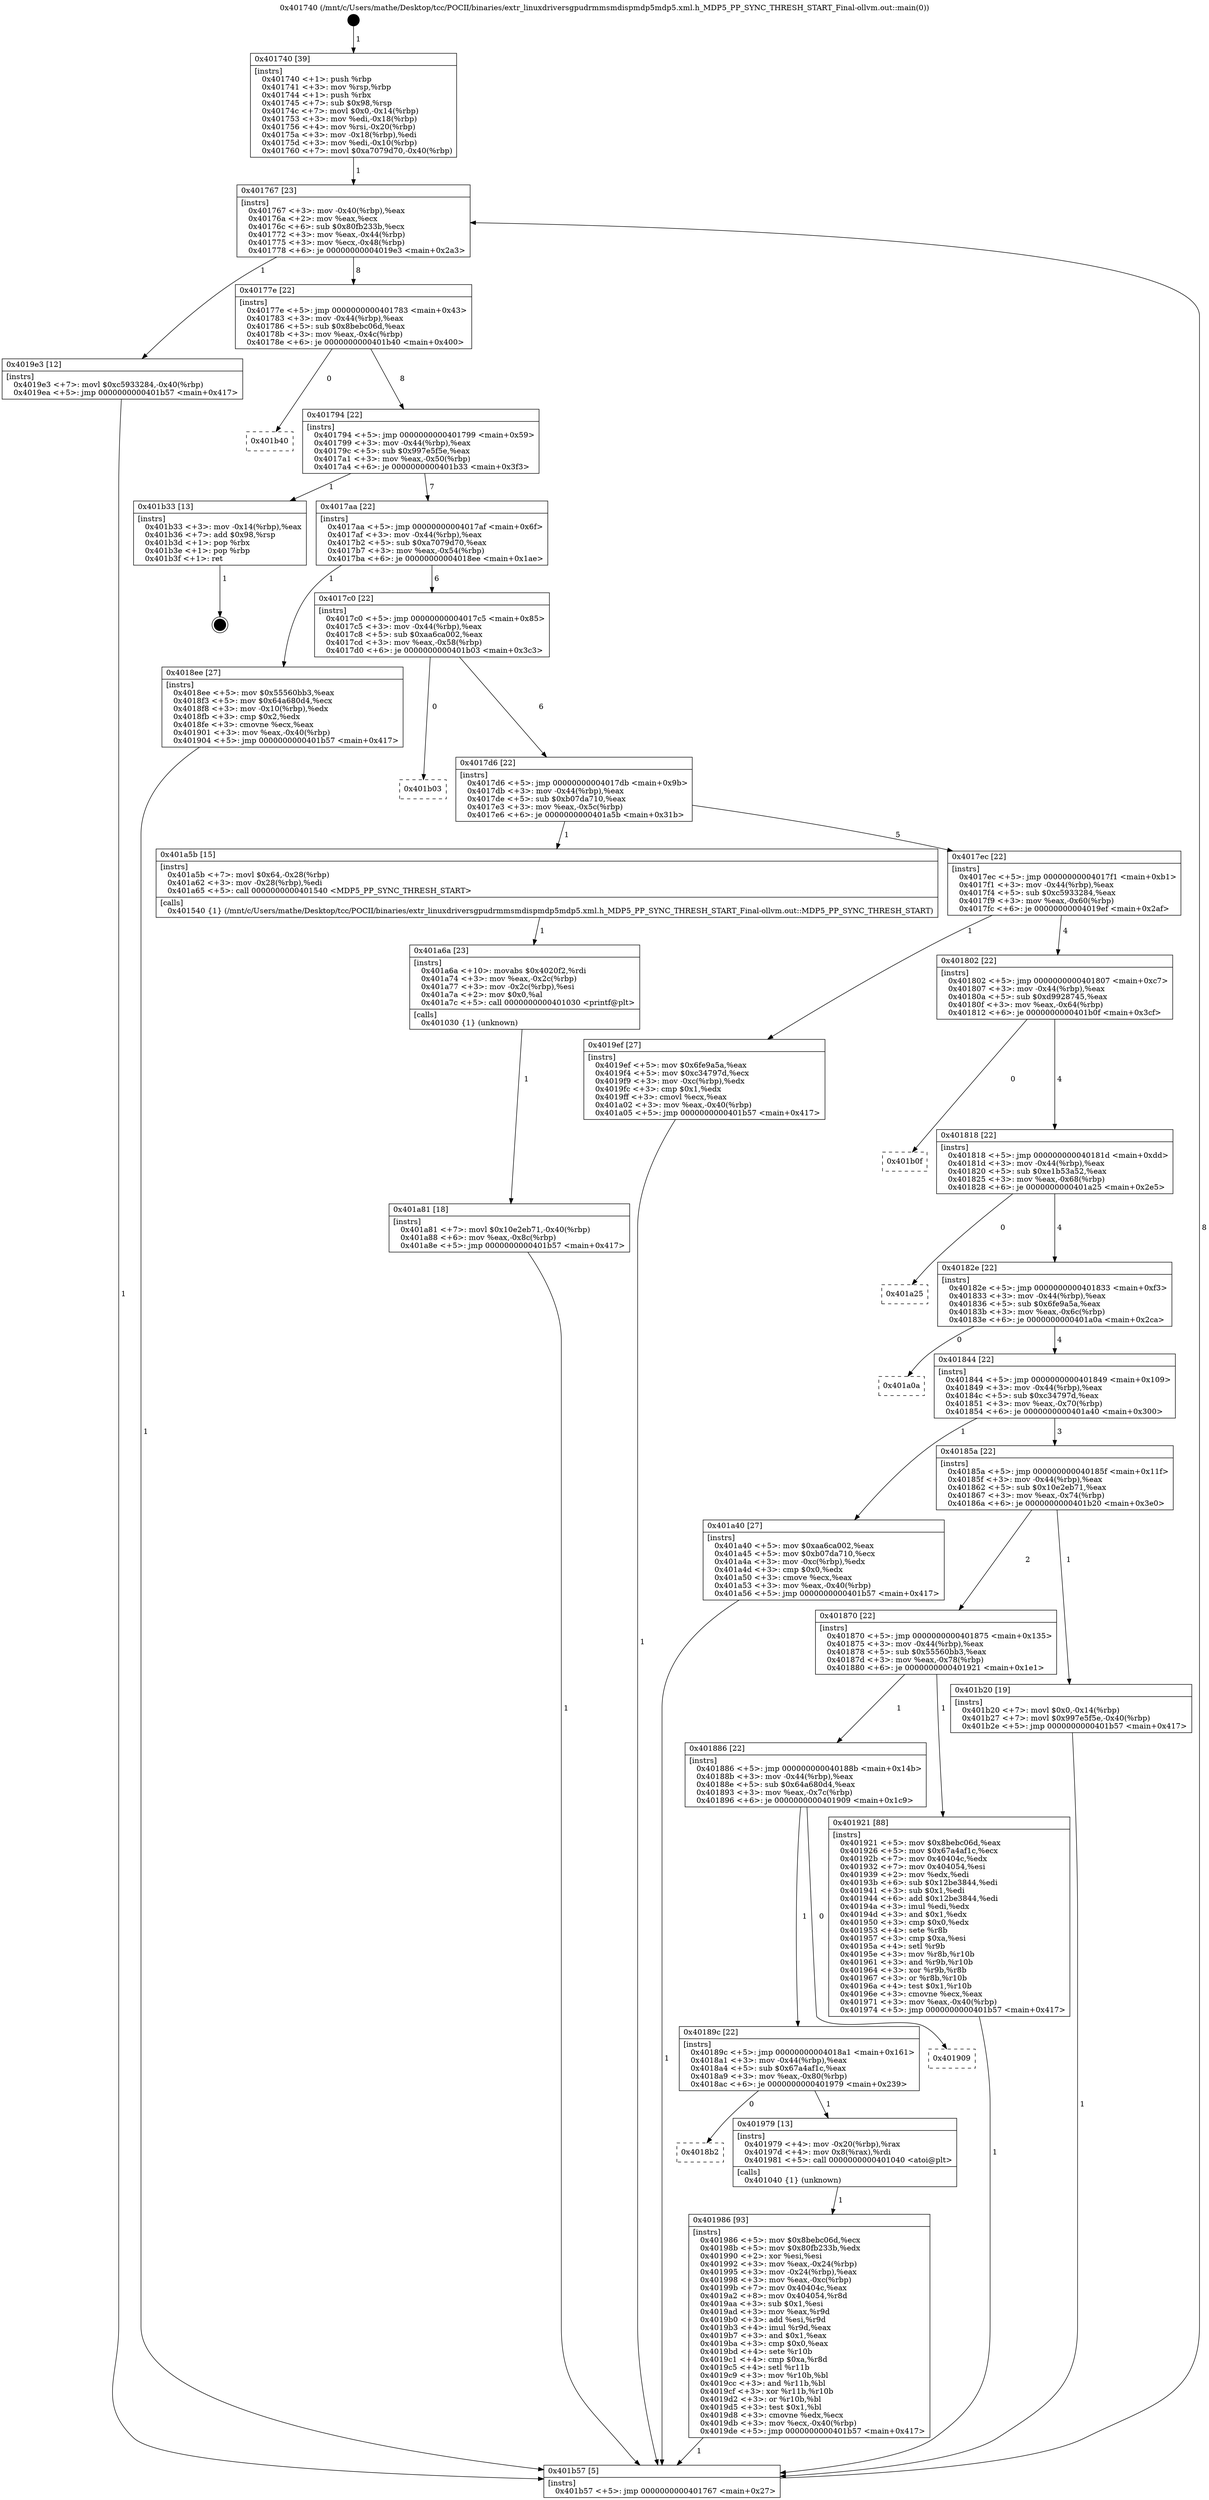 digraph "0x401740" {
  label = "0x401740 (/mnt/c/Users/mathe/Desktop/tcc/POCII/binaries/extr_linuxdriversgpudrmmsmdispmdp5mdp5.xml.h_MDP5_PP_SYNC_THRESH_START_Final-ollvm.out::main(0))"
  labelloc = "t"
  node[shape=record]

  Entry [label="",width=0.3,height=0.3,shape=circle,fillcolor=black,style=filled]
  "0x401767" [label="{
     0x401767 [23]\l
     | [instrs]\l
     &nbsp;&nbsp;0x401767 \<+3\>: mov -0x40(%rbp),%eax\l
     &nbsp;&nbsp;0x40176a \<+2\>: mov %eax,%ecx\l
     &nbsp;&nbsp;0x40176c \<+6\>: sub $0x80fb233b,%ecx\l
     &nbsp;&nbsp;0x401772 \<+3\>: mov %eax,-0x44(%rbp)\l
     &nbsp;&nbsp;0x401775 \<+3\>: mov %ecx,-0x48(%rbp)\l
     &nbsp;&nbsp;0x401778 \<+6\>: je 00000000004019e3 \<main+0x2a3\>\l
  }"]
  "0x4019e3" [label="{
     0x4019e3 [12]\l
     | [instrs]\l
     &nbsp;&nbsp;0x4019e3 \<+7\>: movl $0xc5933284,-0x40(%rbp)\l
     &nbsp;&nbsp;0x4019ea \<+5\>: jmp 0000000000401b57 \<main+0x417\>\l
  }"]
  "0x40177e" [label="{
     0x40177e [22]\l
     | [instrs]\l
     &nbsp;&nbsp;0x40177e \<+5\>: jmp 0000000000401783 \<main+0x43\>\l
     &nbsp;&nbsp;0x401783 \<+3\>: mov -0x44(%rbp),%eax\l
     &nbsp;&nbsp;0x401786 \<+5\>: sub $0x8bebc06d,%eax\l
     &nbsp;&nbsp;0x40178b \<+3\>: mov %eax,-0x4c(%rbp)\l
     &nbsp;&nbsp;0x40178e \<+6\>: je 0000000000401b40 \<main+0x400\>\l
  }"]
  Exit [label="",width=0.3,height=0.3,shape=circle,fillcolor=black,style=filled,peripheries=2]
  "0x401b40" [label="{
     0x401b40\l
  }", style=dashed]
  "0x401794" [label="{
     0x401794 [22]\l
     | [instrs]\l
     &nbsp;&nbsp;0x401794 \<+5\>: jmp 0000000000401799 \<main+0x59\>\l
     &nbsp;&nbsp;0x401799 \<+3\>: mov -0x44(%rbp),%eax\l
     &nbsp;&nbsp;0x40179c \<+5\>: sub $0x997e5f5e,%eax\l
     &nbsp;&nbsp;0x4017a1 \<+3\>: mov %eax,-0x50(%rbp)\l
     &nbsp;&nbsp;0x4017a4 \<+6\>: je 0000000000401b33 \<main+0x3f3\>\l
  }"]
  "0x401a81" [label="{
     0x401a81 [18]\l
     | [instrs]\l
     &nbsp;&nbsp;0x401a81 \<+7\>: movl $0x10e2eb71,-0x40(%rbp)\l
     &nbsp;&nbsp;0x401a88 \<+6\>: mov %eax,-0x8c(%rbp)\l
     &nbsp;&nbsp;0x401a8e \<+5\>: jmp 0000000000401b57 \<main+0x417\>\l
  }"]
  "0x401b33" [label="{
     0x401b33 [13]\l
     | [instrs]\l
     &nbsp;&nbsp;0x401b33 \<+3\>: mov -0x14(%rbp),%eax\l
     &nbsp;&nbsp;0x401b36 \<+7\>: add $0x98,%rsp\l
     &nbsp;&nbsp;0x401b3d \<+1\>: pop %rbx\l
     &nbsp;&nbsp;0x401b3e \<+1\>: pop %rbp\l
     &nbsp;&nbsp;0x401b3f \<+1\>: ret\l
  }"]
  "0x4017aa" [label="{
     0x4017aa [22]\l
     | [instrs]\l
     &nbsp;&nbsp;0x4017aa \<+5\>: jmp 00000000004017af \<main+0x6f\>\l
     &nbsp;&nbsp;0x4017af \<+3\>: mov -0x44(%rbp),%eax\l
     &nbsp;&nbsp;0x4017b2 \<+5\>: sub $0xa7079d70,%eax\l
     &nbsp;&nbsp;0x4017b7 \<+3\>: mov %eax,-0x54(%rbp)\l
     &nbsp;&nbsp;0x4017ba \<+6\>: je 00000000004018ee \<main+0x1ae\>\l
  }"]
  "0x401a6a" [label="{
     0x401a6a [23]\l
     | [instrs]\l
     &nbsp;&nbsp;0x401a6a \<+10\>: movabs $0x4020f2,%rdi\l
     &nbsp;&nbsp;0x401a74 \<+3\>: mov %eax,-0x2c(%rbp)\l
     &nbsp;&nbsp;0x401a77 \<+3\>: mov -0x2c(%rbp),%esi\l
     &nbsp;&nbsp;0x401a7a \<+2\>: mov $0x0,%al\l
     &nbsp;&nbsp;0x401a7c \<+5\>: call 0000000000401030 \<printf@plt\>\l
     | [calls]\l
     &nbsp;&nbsp;0x401030 \{1\} (unknown)\l
  }"]
  "0x4018ee" [label="{
     0x4018ee [27]\l
     | [instrs]\l
     &nbsp;&nbsp;0x4018ee \<+5\>: mov $0x55560bb3,%eax\l
     &nbsp;&nbsp;0x4018f3 \<+5\>: mov $0x64a680d4,%ecx\l
     &nbsp;&nbsp;0x4018f8 \<+3\>: mov -0x10(%rbp),%edx\l
     &nbsp;&nbsp;0x4018fb \<+3\>: cmp $0x2,%edx\l
     &nbsp;&nbsp;0x4018fe \<+3\>: cmovne %ecx,%eax\l
     &nbsp;&nbsp;0x401901 \<+3\>: mov %eax,-0x40(%rbp)\l
     &nbsp;&nbsp;0x401904 \<+5\>: jmp 0000000000401b57 \<main+0x417\>\l
  }"]
  "0x4017c0" [label="{
     0x4017c0 [22]\l
     | [instrs]\l
     &nbsp;&nbsp;0x4017c0 \<+5\>: jmp 00000000004017c5 \<main+0x85\>\l
     &nbsp;&nbsp;0x4017c5 \<+3\>: mov -0x44(%rbp),%eax\l
     &nbsp;&nbsp;0x4017c8 \<+5\>: sub $0xaa6ca002,%eax\l
     &nbsp;&nbsp;0x4017cd \<+3\>: mov %eax,-0x58(%rbp)\l
     &nbsp;&nbsp;0x4017d0 \<+6\>: je 0000000000401b03 \<main+0x3c3\>\l
  }"]
  "0x401b57" [label="{
     0x401b57 [5]\l
     | [instrs]\l
     &nbsp;&nbsp;0x401b57 \<+5\>: jmp 0000000000401767 \<main+0x27\>\l
  }"]
  "0x401740" [label="{
     0x401740 [39]\l
     | [instrs]\l
     &nbsp;&nbsp;0x401740 \<+1\>: push %rbp\l
     &nbsp;&nbsp;0x401741 \<+3\>: mov %rsp,%rbp\l
     &nbsp;&nbsp;0x401744 \<+1\>: push %rbx\l
     &nbsp;&nbsp;0x401745 \<+7\>: sub $0x98,%rsp\l
     &nbsp;&nbsp;0x40174c \<+7\>: movl $0x0,-0x14(%rbp)\l
     &nbsp;&nbsp;0x401753 \<+3\>: mov %edi,-0x18(%rbp)\l
     &nbsp;&nbsp;0x401756 \<+4\>: mov %rsi,-0x20(%rbp)\l
     &nbsp;&nbsp;0x40175a \<+3\>: mov -0x18(%rbp),%edi\l
     &nbsp;&nbsp;0x40175d \<+3\>: mov %edi,-0x10(%rbp)\l
     &nbsp;&nbsp;0x401760 \<+7\>: movl $0xa7079d70,-0x40(%rbp)\l
  }"]
  "0x401986" [label="{
     0x401986 [93]\l
     | [instrs]\l
     &nbsp;&nbsp;0x401986 \<+5\>: mov $0x8bebc06d,%ecx\l
     &nbsp;&nbsp;0x40198b \<+5\>: mov $0x80fb233b,%edx\l
     &nbsp;&nbsp;0x401990 \<+2\>: xor %esi,%esi\l
     &nbsp;&nbsp;0x401992 \<+3\>: mov %eax,-0x24(%rbp)\l
     &nbsp;&nbsp;0x401995 \<+3\>: mov -0x24(%rbp),%eax\l
     &nbsp;&nbsp;0x401998 \<+3\>: mov %eax,-0xc(%rbp)\l
     &nbsp;&nbsp;0x40199b \<+7\>: mov 0x40404c,%eax\l
     &nbsp;&nbsp;0x4019a2 \<+8\>: mov 0x404054,%r8d\l
     &nbsp;&nbsp;0x4019aa \<+3\>: sub $0x1,%esi\l
     &nbsp;&nbsp;0x4019ad \<+3\>: mov %eax,%r9d\l
     &nbsp;&nbsp;0x4019b0 \<+3\>: add %esi,%r9d\l
     &nbsp;&nbsp;0x4019b3 \<+4\>: imul %r9d,%eax\l
     &nbsp;&nbsp;0x4019b7 \<+3\>: and $0x1,%eax\l
     &nbsp;&nbsp;0x4019ba \<+3\>: cmp $0x0,%eax\l
     &nbsp;&nbsp;0x4019bd \<+4\>: sete %r10b\l
     &nbsp;&nbsp;0x4019c1 \<+4\>: cmp $0xa,%r8d\l
     &nbsp;&nbsp;0x4019c5 \<+4\>: setl %r11b\l
     &nbsp;&nbsp;0x4019c9 \<+3\>: mov %r10b,%bl\l
     &nbsp;&nbsp;0x4019cc \<+3\>: and %r11b,%bl\l
     &nbsp;&nbsp;0x4019cf \<+3\>: xor %r11b,%r10b\l
     &nbsp;&nbsp;0x4019d2 \<+3\>: or %r10b,%bl\l
     &nbsp;&nbsp;0x4019d5 \<+3\>: test $0x1,%bl\l
     &nbsp;&nbsp;0x4019d8 \<+3\>: cmovne %edx,%ecx\l
     &nbsp;&nbsp;0x4019db \<+3\>: mov %ecx,-0x40(%rbp)\l
     &nbsp;&nbsp;0x4019de \<+5\>: jmp 0000000000401b57 \<main+0x417\>\l
  }"]
  "0x401b03" [label="{
     0x401b03\l
  }", style=dashed]
  "0x4017d6" [label="{
     0x4017d6 [22]\l
     | [instrs]\l
     &nbsp;&nbsp;0x4017d6 \<+5\>: jmp 00000000004017db \<main+0x9b\>\l
     &nbsp;&nbsp;0x4017db \<+3\>: mov -0x44(%rbp),%eax\l
     &nbsp;&nbsp;0x4017de \<+5\>: sub $0xb07da710,%eax\l
     &nbsp;&nbsp;0x4017e3 \<+3\>: mov %eax,-0x5c(%rbp)\l
     &nbsp;&nbsp;0x4017e6 \<+6\>: je 0000000000401a5b \<main+0x31b\>\l
  }"]
  "0x4018b2" [label="{
     0x4018b2\l
  }", style=dashed]
  "0x401a5b" [label="{
     0x401a5b [15]\l
     | [instrs]\l
     &nbsp;&nbsp;0x401a5b \<+7\>: movl $0x64,-0x28(%rbp)\l
     &nbsp;&nbsp;0x401a62 \<+3\>: mov -0x28(%rbp),%edi\l
     &nbsp;&nbsp;0x401a65 \<+5\>: call 0000000000401540 \<MDP5_PP_SYNC_THRESH_START\>\l
     | [calls]\l
     &nbsp;&nbsp;0x401540 \{1\} (/mnt/c/Users/mathe/Desktop/tcc/POCII/binaries/extr_linuxdriversgpudrmmsmdispmdp5mdp5.xml.h_MDP5_PP_SYNC_THRESH_START_Final-ollvm.out::MDP5_PP_SYNC_THRESH_START)\l
  }"]
  "0x4017ec" [label="{
     0x4017ec [22]\l
     | [instrs]\l
     &nbsp;&nbsp;0x4017ec \<+5\>: jmp 00000000004017f1 \<main+0xb1\>\l
     &nbsp;&nbsp;0x4017f1 \<+3\>: mov -0x44(%rbp),%eax\l
     &nbsp;&nbsp;0x4017f4 \<+5\>: sub $0xc5933284,%eax\l
     &nbsp;&nbsp;0x4017f9 \<+3\>: mov %eax,-0x60(%rbp)\l
     &nbsp;&nbsp;0x4017fc \<+6\>: je 00000000004019ef \<main+0x2af\>\l
  }"]
  "0x401979" [label="{
     0x401979 [13]\l
     | [instrs]\l
     &nbsp;&nbsp;0x401979 \<+4\>: mov -0x20(%rbp),%rax\l
     &nbsp;&nbsp;0x40197d \<+4\>: mov 0x8(%rax),%rdi\l
     &nbsp;&nbsp;0x401981 \<+5\>: call 0000000000401040 \<atoi@plt\>\l
     | [calls]\l
     &nbsp;&nbsp;0x401040 \{1\} (unknown)\l
  }"]
  "0x4019ef" [label="{
     0x4019ef [27]\l
     | [instrs]\l
     &nbsp;&nbsp;0x4019ef \<+5\>: mov $0x6fe9a5a,%eax\l
     &nbsp;&nbsp;0x4019f4 \<+5\>: mov $0xc34797d,%ecx\l
     &nbsp;&nbsp;0x4019f9 \<+3\>: mov -0xc(%rbp),%edx\l
     &nbsp;&nbsp;0x4019fc \<+3\>: cmp $0x1,%edx\l
     &nbsp;&nbsp;0x4019ff \<+3\>: cmovl %ecx,%eax\l
     &nbsp;&nbsp;0x401a02 \<+3\>: mov %eax,-0x40(%rbp)\l
     &nbsp;&nbsp;0x401a05 \<+5\>: jmp 0000000000401b57 \<main+0x417\>\l
  }"]
  "0x401802" [label="{
     0x401802 [22]\l
     | [instrs]\l
     &nbsp;&nbsp;0x401802 \<+5\>: jmp 0000000000401807 \<main+0xc7\>\l
     &nbsp;&nbsp;0x401807 \<+3\>: mov -0x44(%rbp),%eax\l
     &nbsp;&nbsp;0x40180a \<+5\>: sub $0xd9928745,%eax\l
     &nbsp;&nbsp;0x40180f \<+3\>: mov %eax,-0x64(%rbp)\l
     &nbsp;&nbsp;0x401812 \<+6\>: je 0000000000401b0f \<main+0x3cf\>\l
  }"]
  "0x40189c" [label="{
     0x40189c [22]\l
     | [instrs]\l
     &nbsp;&nbsp;0x40189c \<+5\>: jmp 00000000004018a1 \<main+0x161\>\l
     &nbsp;&nbsp;0x4018a1 \<+3\>: mov -0x44(%rbp),%eax\l
     &nbsp;&nbsp;0x4018a4 \<+5\>: sub $0x67a4af1c,%eax\l
     &nbsp;&nbsp;0x4018a9 \<+3\>: mov %eax,-0x80(%rbp)\l
     &nbsp;&nbsp;0x4018ac \<+6\>: je 0000000000401979 \<main+0x239\>\l
  }"]
  "0x401b0f" [label="{
     0x401b0f\l
  }", style=dashed]
  "0x401818" [label="{
     0x401818 [22]\l
     | [instrs]\l
     &nbsp;&nbsp;0x401818 \<+5\>: jmp 000000000040181d \<main+0xdd\>\l
     &nbsp;&nbsp;0x40181d \<+3\>: mov -0x44(%rbp),%eax\l
     &nbsp;&nbsp;0x401820 \<+5\>: sub $0xe1b53a52,%eax\l
     &nbsp;&nbsp;0x401825 \<+3\>: mov %eax,-0x68(%rbp)\l
     &nbsp;&nbsp;0x401828 \<+6\>: je 0000000000401a25 \<main+0x2e5\>\l
  }"]
  "0x401909" [label="{
     0x401909\l
  }", style=dashed]
  "0x401a25" [label="{
     0x401a25\l
  }", style=dashed]
  "0x40182e" [label="{
     0x40182e [22]\l
     | [instrs]\l
     &nbsp;&nbsp;0x40182e \<+5\>: jmp 0000000000401833 \<main+0xf3\>\l
     &nbsp;&nbsp;0x401833 \<+3\>: mov -0x44(%rbp),%eax\l
     &nbsp;&nbsp;0x401836 \<+5\>: sub $0x6fe9a5a,%eax\l
     &nbsp;&nbsp;0x40183b \<+3\>: mov %eax,-0x6c(%rbp)\l
     &nbsp;&nbsp;0x40183e \<+6\>: je 0000000000401a0a \<main+0x2ca\>\l
  }"]
  "0x401886" [label="{
     0x401886 [22]\l
     | [instrs]\l
     &nbsp;&nbsp;0x401886 \<+5\>: jmp 000000000040188b \<main+0x14b\>\l
     &nbsp;&nbsp;0x40188b \<+3\>: mov -0x44(%rbp),%eax\l
     &nbsp;&nbsp;0x40188e \<+5\>: sub $0x64a680d4,%eax\l
     &nbsp;&nbsp;0x401893 \<+3\>: mov %eax,-0x7c(%rbp)\l
     &nbsp;&nbsp;0x401896 \<+6\>: je 0000000000401909 \<main+0x1c9\>\l
  }"]
  "0x401a0a" [label="{
     0x401a0a\l
  }", style=dashed]
  "0x401844" [label="{
     0x401844 [22]\l
     | [instrs]\l
     &nbsp;&nbsp;0x401844 \<+5\>: jmp 0000000000401849 \<main+0x109\>\l
     &nbsp;&nbsp;0x401849 \<+3\>: mov -0x44(%rbp),%eax\l
     &nbsp;&nbsp;0x40184c \<+5\>: sub $0xc34797d,%eax\l
     &nbsp;&nbsp;0x401851 \<+3\>: mov %eax,-0x70(%rbp)\l
     &nbsp;&nbsp;0x401854 \<+6\>: je 0000000000401a40 \<main+0x300\>\l
  }"]
  "0x401921" [label="{
     0x401921 [88]\l
     | [instrs]\l
     &nbsp;&nbsp;0x401921 \<+5\>: mov $0x8bebc06d,%eax\l
     &nbsp;&nbsp;0x401926 \<+5\>: mov $0x67a4af1c,%ecx\l
     &nbsp;&nbsp;0x40192b \<+7\>: mov 0x40404c,%edx\l
     &nbsp;&nbsp;0x401932 \<+7\>: mov 0x404054,%esi\l
     &nbsp;&nbsp;0x401939 \<+2\>: mov %edx,%edi\l
     &nbsp;&nbsp;0x40193b \<+6\>: sub $0x12be3844,%edi\l
     &nbsp;&nbsp;0x401941 \<+3\>: sub $0x1,%edi\l
     &nbsp;&nbsp;0x401944 \<+6\>: add $0x12be3844,%edi\l
     &nbsp;&nbsp;0x40194a \<+3\>: imul %edi,%edx\l
     &nbsp;&nbsp;0x40194d \<+3\>: and $0x1,%edx\l
     &nbsp;&nbsp;0x401950 \<+3\>: cmp $0x0,%edx\l
     &nbsp;&nbsp;0x401953 \<+4\>: sete %r8b\l
     &nbsp;&nbsp;0x401957 \<+3\>: cmp $0xa,%esi\l
     &nbsp;&nbsp;0x40195a \<+4\>: setl %r9b\l
     &nbsp;&nbsp;0x40195e \<+3\>: mov %r8b,%r10b\l
     &nbsp;&nbsp;0x401961 \<+3\>: and %r9b,%r10b\l
     &nbsp;&nbsp;0x401964 \<+3\>: xor %r9b,%r8b\l
     &nbsp;&nbsp;0x401967 \<+3\>: or %r8b,%r10b\l
     &nbsp;&nbsp;0x40196a \<+4\>: test $0x1,%r10b\l
     &nbsp;&nbsp;0x40196e \<+3\>: cmovne %ecx,%eax\l
     &nbsp;&nbsp;0x401971 \<+3\>: mov %eax,-0x40(%rbp)\l
     &nbsp;&nbsp;0x401974 \<+5\>: jmp 0000000000401b57 \<main+0x417\>\l
  }"]
  "0x401a40" [label="{
     0x401a40 [27]\l
     | [instrs]\l
     &nbsp;&nbsp;0x401a40 \<+5\>: mov $0xaa6ca002,%eax\l
     &nbsp;&nbsp;0x401a45 \<+5\>: mov $0xb07da710,%ecx\l
     &nbsp;&nbsp;0x401a4a \<+3\>: mov -0xc(%rbp),%edx\l
     &nbsp;&nbsp;0x401a4d \<+3\>: cmp $0x0,%edx\l
     &nbsp;&nbsp;0x401a50 \<+3\>: cmove %ecx,%eax\l
     &nbsp;&nbsp;0x401a53 \<+3\>: mov %eax,-0x40(%rbp)\l
     &nbsp;&nbsp;0x401a56 \<+5\>: jmp 0000000000401b57 \<main+0x417\>\l
  }"]
  "0x40185a" [label="{
     0x40185a [22]\l
     | [instrs]\l
     &nbsp;&nbsp;0x40185a \<+5\>: jmp 000000000040185f \<main+0x11f\>\l
     &nbsp;&nbsp;0x40185f \<+3\>: mov -0x44(%rbp),%eax\l
     &nbsp;&nbsp;0x401862 \<+5\>: sub $0x10e2eb71,%eax\l
     &nbsp;&nbsp;0x401867 \<+3\>: mov %eax,-0x74(%rbp)\l
     &nbsp;&nbsp;0x40186a \<+6\>: je 0000000000401b20 \<main+0x3e0\>\l
  }"]
  "0x401870" [label="{
     0x401870 [22]\l
     | [instrs]\l
     &nbsp;&nbsp;0x401870 \<+5\>: jmp 0000000000401875 \<main+0x135\>\l
     &nbsp;&nbsp;0x401875 \<+3\>: mov -0x44(%rbp),%eax\l
     &nbsp;&nbsp;0x401878 \<+5\>: sub $0x55560bb3,%eax\l
     &nbsp;&nbsp;0x40187d \<+3\>: mov %eax,-0x78(%rbp)\l
     &nbsp;&nbsp;0x401880 \<+6\>: je 0000000000401921 \<main+0x1e1\>\l
  }"]
  "0x401b20" [label="{
     0x401b20 [19]\l
     | [instrs]\l
     &nbsp;&nbsp;0x401b20 \<+7\>: movl $0x0,-0x14(%rbp)\l
     &nbsp;&nbsp;0x401b27 \<+7\>: movl $0x997e5f5e,-0x40(%rbp)\l
     &nbsp;&nbsp;0x401b2e \<+5\>: jmp 0000000000401b57 \<main+0x417\>\l
  }"]
  Entry -> "0x401740" [label=" 1"]
  "0x401767" -> "0x4019e3" [label=" 1"]
  "0x401767" -> "0x40177e" [label=" 8"]
  "0x401b33" -> Exit [label=" 1"]
  "0x40177e" -> "0x401b40" [label=" 0"]
  "0x40177e" -> "0x401794" [label=" 8"]
  "0x401b20" -> "0x401b57" [label=" 1"]
  "0x401794" -> "0x401b33" [label=" 1"]
  "0x401794" -> "0x4017aa" [label=" 7"]
  "0x401a81" -> "0x401b57" [label=" 1"]
  "0x4017aa" -> "0x4018ee" [label=" 1"]
  "0x4017aa" -> "0x4017c0" [label=" 6"]
  "0x4018ee" -> "0x401b57" [label=" 1"]
  "0x401740" -> "0x401767" [label=" 1"]
  "0x401b57" -> "0x401767" [label=" 8"]
  "0x401a6a" -> "0x401a81" [label=" 1"]
  "0x4017c0" -> "0x401b03" [label=" 0"]
  "0x4017c0" -> "0x4017d6" [label=" 6"]
  "0x401a5b" -> "0x401a6a" [label=" 1"]
  "0x4017d6" -> "0x401a5b" [label=" 1"]
  "0x4017d6" -> "0x4017ec" [label=" 5"]
  "0x401a40" -> "0x401b57" [label=" 1"]
  "0x4017ec" -> "0x4019ef" [label=" 1"]
  "0x4017ec" -> "0x401802" [label=" 4"]
  "0x4019ef" -> "0x401b57" [label=" 1"]
  "0x401802" -> "0x401b0f" [label=" 0"]
  "0x401802" -> "0x401818" [label=" 4"]
  "0x401986" -> "0x401b57" [label=" 1"]
  "0x401818" -> "0x401a25" [label=" 0"]
  "0x401818" -> "0x40182e" [label=" 4"]
  "0x401979" -> "0x401986" [label=" 1"]
  "0x40182e" -> "0x401a0a" [label=" 0"]
  "0x40182e" -> "0x401844" [label=" 4"]
  "0x40189c" -> "0x401979" [label=" 1"]
  "0x401844" -> "0x401a40" [label=" 1"]
  "0x401844" -> "0x40185a" [label=" 3"]
  "0x4019e3" -> "0x401b57" [label=" 1"]
  "0x40185a" -> "0x401b20" [label=" 1"]
  "0x40185a" -> "0x401870" [label=" 2"]
  "0x401886" -> "0x40189c" [label=" 1"]
  "0x401870" -> "0x401921" [label=" 1"]
  "0x401870" -> "0x401886" [label=" 1"]
  "0x401921" -> "0x401b57" [label=" 1"]
  "0x40189c" -> "0x4018b2" [label=" 0"]
  "0x401886" -> "0x401909" [label=" 0"]
}

